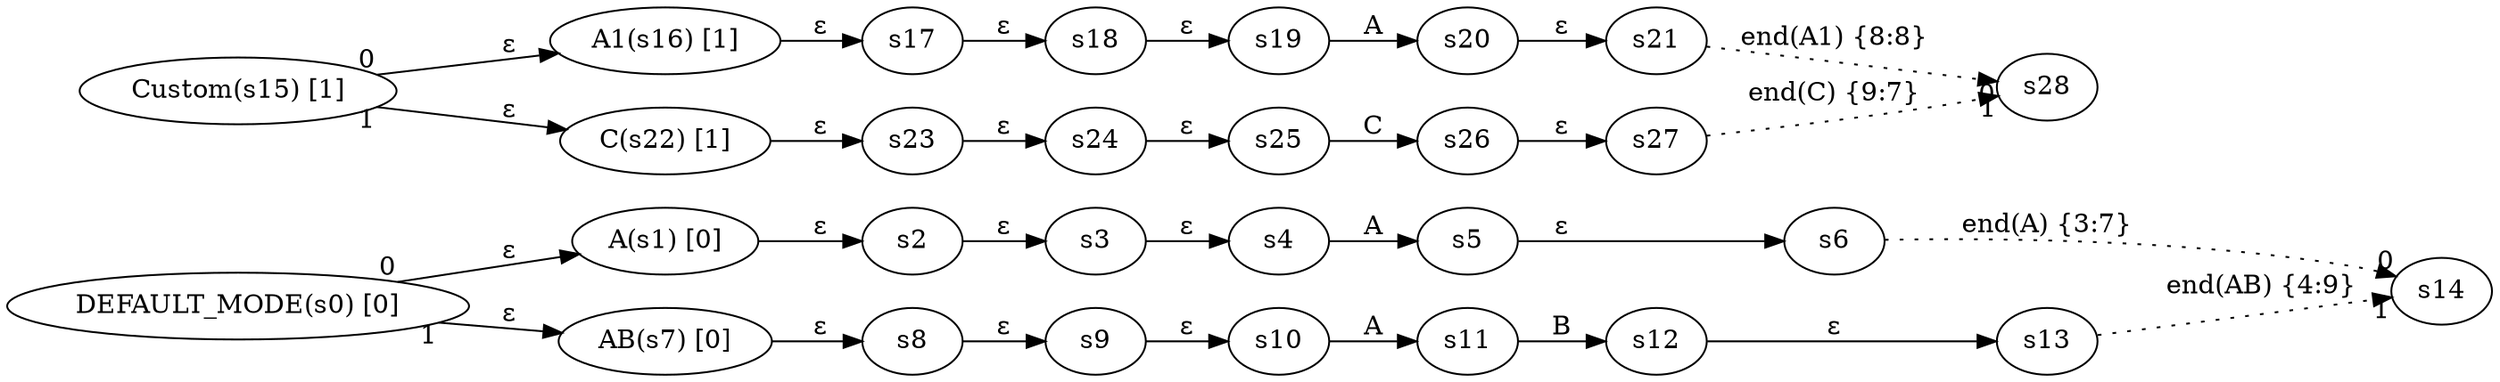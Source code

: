 digraph ATN {
  rankdir=LR;

  "DEFAULT_MODE(s0) [0]" -> "A(s1) [0]" [label=ε, taillabel=0]
  "A(s1) [0]" -> s2 [label=ε]
  s2 -> s3 [label=ε]
  s3 -> s4 [label=ε]
  s4 -> s5 [label=A]
  s5 -> s6 [label=ε]
  s6 -> s14 [label="end(A) {3:7}", headlabel=0, style=dotted]
  "DEFAULT_MODE(s0) [0]" -> "AB(s7) [0]" [label=ε, taillabel=1]
  "AB(s7) [0]" -> s8 [label=ε]
  s8 -> s9 [label=ε]
  s9 -> s10 [label=ε]
  s10 -> s11 [label=A]
  s11 -> s12 [label=B]
  s12 -> s13 [label=ε]
  s13 -> s14 [label="end(AB) {4:9}", headlabel=1, style=dotted]

  "Custom(s15) [1]" -> "A1(s16) [1]" [label=ε, taillabel=0]
  "A1(s16) [1]" -> s17 [label=ε]
  s17 -> s18 [label=ε]
  s18 -> s19 [label=ε]
  s19 -> s20 [label=A]
  s20 -> s21 [label=ε]
  s21 -> s28 [label="end(A1) {8:8}", headlabel=0, style=dotted]
  "Custom(s15) [1]" -> "C(s22) [1]" [label=ε, taillabel=1]
  "C(s22) [1]" -> s23 [label=ε]
  s23 -> s24 [label=ε]
  s24 -> s25 [label=ε]
  s25 -> s26 [label=C]
  s26 -> s27 [label=ε]
  s27 -> s28 [label="end(C) {9:7}", headlabel=1, style=dotted]
}